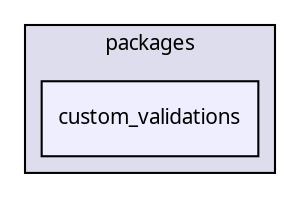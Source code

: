 digraph "packages/gui/packages/context/packages/custom_validations/" {
  compound=true
  node [ fontsize="10", fontname="FreeSans.ttf"];
  edge [ labelfontsize="10", labelfontname="FreeSans.ttf"];
  subgraph clusterdir_54f0b299ec084911b5576f0b5f0e8688 {
    graph [ bgcolor="#ddddee", pencolor="black", label="packages" fontname="FreeSans.ttf", fontsize="10", URL="dir_54f0b299ec084911b5576f0b5f0e8688.html"]
  dir_1fe4b30b01d24a5fd6f3e1f6667b202a [shape=box, label="custom_validations", style="filled", fillcolor="#eeeeff", pencolor="black", URL="dir_1fe4b30b01d24a5fd6f3e1f6667b202a.html"];
  }
}
